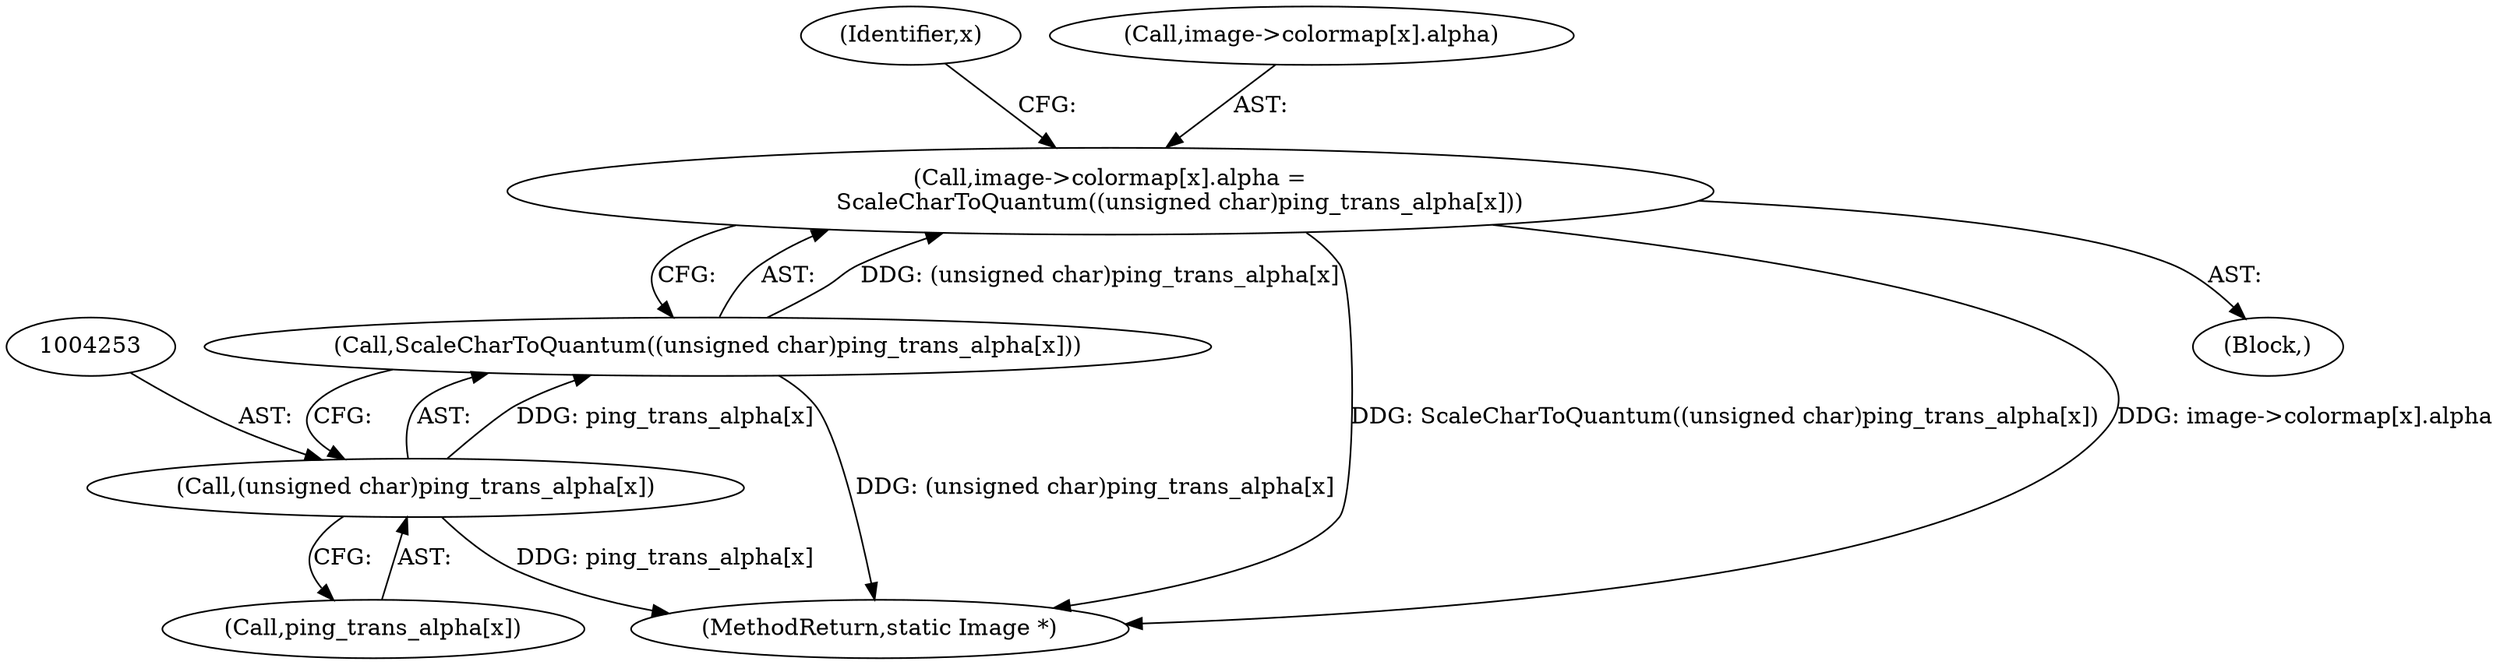 digraph "0_ImageMagick_8ca35831e91c3db8c6d281d09b605001003bec08@pointer" {
"1004243" [label="(Call,image->colormap[x].alpha =\n                   ScaleCharToQuantum((unsigned char)ping_trans_alpha[x]))"];
"1004251" [label="(Call,ScaleCharToQuantum((unsigned char)ping_trans_alpha[x]))"];
"1004252" [label="(Call,(unsigned char)ping_trans_alpha[x])"];
"1004251" [label="(Call,ScaleCharToQuantum((unsigned char)ping_trans_alpha[x]))"];
"1005492" [label="(MethodReturn,static Image *)"];
"1004252" [label="(Call,(unsigned char)ping_trans_alpha[x])"];
"1004254" [label="(Call,ping_trans_alpha[x])"];
"1004233" [label="(Block,)"];
"1004243" [label="(Call,image->colormap[x].alpha =\n                   ScaleCharToQuantum((unsigned char)ping_trans_alpha[x]))"];
"1004232" [label="(Identifier,x)"];
"1004244" [label="(Call,image->colormap[x].alpha)"];
"1004243" -> "1004233"  [label="AST: "];
"1004243" -> "1004251"  [label="CFG: "];
"1004244" -> "1004243"  [label="AST: "];
"1004251" -> "1004243"  [label="AST: "];
"1004232" -> "1004243"  [label="CFG: "];
"1004243" -> "1005492"  [label="DDG: ScaleCharToQuantum((unsigned char)ping_trans_alpha[x])"];
"1004243" -> "1005492"  [label="DDG: image->colormap[x].alpha"];
"1004251" -> "1004243"  [label="DDG: (unsigned char)ping_trans_alpha[x]"];
"1004251" -> "1004252"  [label="CFG: "];
"1004252" -> "1004251"  [label="AST: "];
"1004251" -> "1005492"  [label="DDG: (unsigned char)ping_trans_alpha[x]"];
"1004252" -> "1004251"  [label="DDG: ping_trans_alpha[x]"];
"1004252" -> "1004254"  [label="CFG: "];
"1004253" -> "1004252"  [label="AST: "];
"1004254" -> "1004252"  [label="AST: "];
"1004252" -> "1005492"  [label="DDG: ping_trans_alpha[x]"];
}
